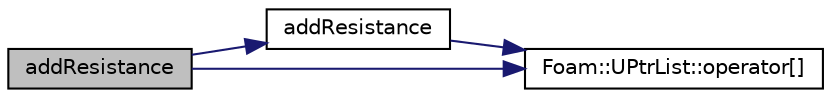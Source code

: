 digraph "addResistance"
{
  bgcolor="transparent";
  edge [fontname="Helvetica",fontsize="10",labelfontname="Helvetica",labelfontsize="10"];
  node [fontname="Helvetica",fontsize="10",shape=record];
  rankdir="LR";
  Node315 [label="addResistance",height=0.2,width=0.4,color="black", fillcolor="grey75", style="filled", fontcolor="black"];
  Node315 -> Node316 [color="midnightblue",fontsize="10",style="solid",fontname="Helvetica"];
  Node316 [label="addResistance",height=0.2,width=0.4,color="black",URL="$a22709.html#a01cf1659692351619346abd42c36b055",tooltip="Add resistance. "];
  Node316 -> Node317 [color="midnightblue",fontsize="10",style="solid",fontname="Helvetica"];
  Node317 [label="Foam::UPtrList::operator[]",height=0.2,width=0.4,color="black",URL="$a27101.html#a92eab3a97cd59afdf63a26b0a90642a9",tooltip="Return element const reference. "];
  Node315 -> Node317 [color="midnightblue",fontsize="10",style="solid",fontname="Helvetica"];
}
